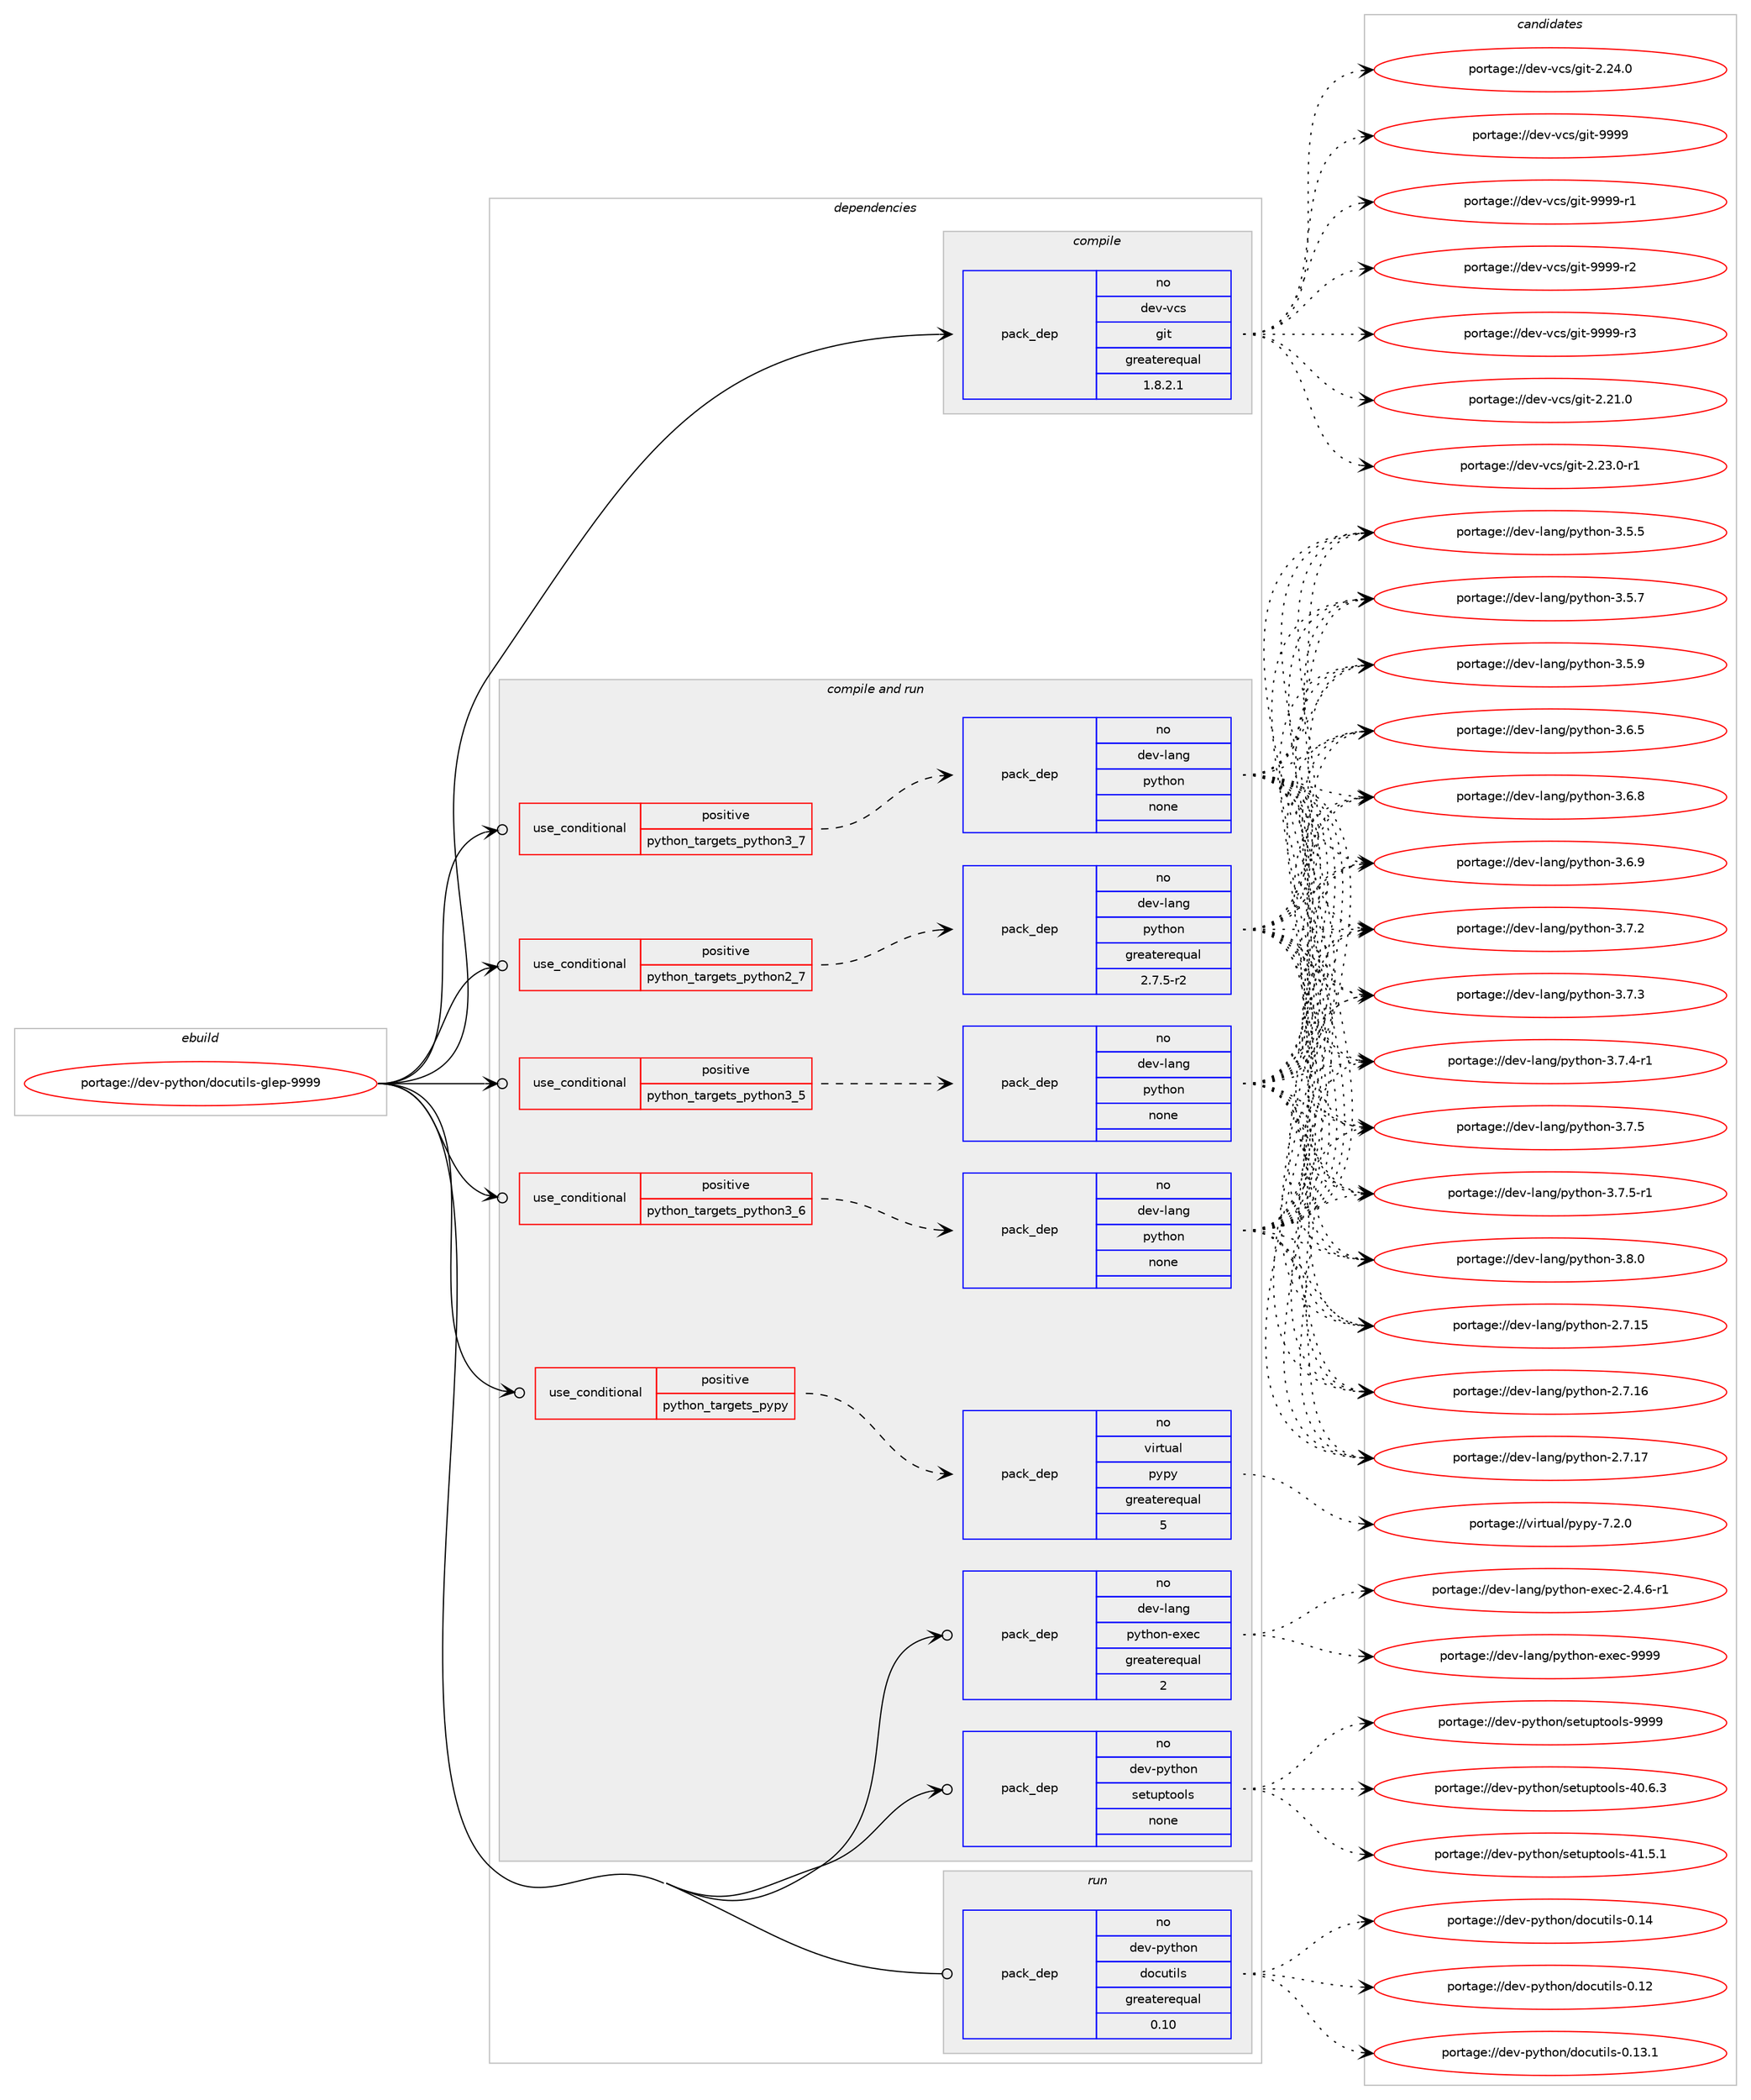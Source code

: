 digraph prolog {

# *************
# Graph options
# *************

newrank=true;
concentrate=true;
compound=true;
graph [rankdir=LR,fontname=Helvetica,fontsize=10,ranksep=1.5];#, ranksep=2.5, nodesep=0.2];
edge  [arrowhead=vee];
node  [fontname=Helvetica,fontsize=10];

# **********
# The ebuild
# **********

subgraph cluster_leftcol {
color=gray;
rank=same;
label=<<i>ebuild</i>>;
id [label="portage://dev-python/docutils-glep-9999", color=red, width=4, href="../dev-python/docutils-glep-9999.svg"];
}

# ****************
# The dependencies
# ****************

subgraph cluster_midcol {
color=gray;
label=<<i>dependencies</i>>;
subgraph cluster_compile {
fillcolor="#eeeeee";
style=filled;
label=<<i>compile</i>>;
subgraph pack106111 {
dependency137428 [label=<<TABLE BORDER="0" CELLBORDER="1" CELLSPACING="0" CELLPADDING="4" WIDTH="220"><TR><TD ROWSPAN="6" CELLPADDING="30">pack_dep</TD></TR><TR><TD WIDTH="110">no</TD></TR><TR><TD>dev-vcs</TD></TR><TR><TD>git</TD></TR><TR><TD>greaterequal</TD></TR><TR><TD>1.8.2.1</TD></TR></TABLE>>, shape=none, color=blue];
}
id:e -> dependency137428:w [weight=20,style="solid",arrowhead="vee"];
}
subgraph cluster_compileandrun {
fillcolor="#eeeeee";
style=filled;
label=<<i>compile and run</i>>;
subgraph cond28004 {
dependency137429 [label=<<TABLE BORDER="0" CELLBORDER="1" CELLSPACING="0" CELLPADDING="4"><TR><TD ROWSPAN="3" CELLPADDING="10">use_conditional</TD></TR><TR><TD>positive</TD></TR><TR><TD>python_targets_pypy</TD></TR></TABLE>>, shape=none, color=red];
subgraph pack106112 {
dependency137430 [label=<<TABLE BORDER="0" CELLBORDER="1" CELLSPACING="0" CELLPADDING="4" WIDTH="220"><TR><TD ROWSPAN="6" CELLPADDING="30">pack_dep</TD></TR><TR><TD WIDTH="110">no</TD></TR><TR><TD>virtual</TD></TR><TR><TD>pypy</TD></TR><TR><TD>greaterequal</TD></TR><TR><TD>5</TD></TR></TABLE>>, shape=none, color=blue];
}
dependency137429:e -> dependency137430:w [weight=20,style="dashed",arrowhead="vee"];
}
id:e -> dependency137429:w [weight=20,style="solid",arrowhead="odotvee"];
subgraph cond28005 {
dependency137431 [label=<<TABLE BORDER="0" CELLBORDER="1" CELLSPACING="0" CELLPADDING="4"><TR><TD ROWSPAN="3" CELLPADDING="10">use_conditional</TD></TR><TR><TD>positive</TD></TR><TR><TD>python_targets_python2_7</TD></TR></TABLE>>, shape=none, color=red];
subgraph pack106113 {
dependency137432 [label=<<TABLE BORDER="0" CELLBORDER="1" CELLSPACING="0" CELLPADDING="4" WIDTH="220"><TR><TD ROWSPAN="6" CELLPADDING="30">pack_dep</TD></TR><TR><TD WIDTH="110">no</TD></TR><TR><TD>dev-lang</TD></TR><TR><TD>python</TD></TR><TR><TD>greaterequal</TD></TR><TR><TD>2.7.5-r2</TD></TR></TABLE>>, shape=none, color=blue];
}
dependency137431:e -> dependency137432:w [weight=20,style="dashed",arrowhead="vee"];
}
id:e -> dependency137431:w [weight=20,style="solid",arrowhead="odotvee"];
subgraph cond28006 {
dependency137433 [label=<<TABLE BORDER="0" CELLBORDER="1" CELLSPACING="0" CELLPADDING="4"><TR><TD ROWSPAN="3" CELLPADDING="10">use_conditional</TD></TR><TR><TD>positive</TD></TR><TR><TD>python_targets_python3_5</TD></TR></TABLE>>, shape=none, color=red];
subgraph pack106114 {
dependency137434 [label=<<TABLE BORDER="0" CELLBORDER="1" CELLSPACING="0" CELLPADDING="4" WIDTH="220"><TR><TD ROWSPAN="6" CELLPADDING="30">pack_dep</TD></TR><TR><TD WIDTH="110">no</TD></TR><TR><TD>dev-lang</TD></TR><TR><TD>python</TD></TR><TR><TD>none</TD></TR><TR><TD></TD></TR></TABLE>>, shape=none, color=blue];
}
dependency137433:e -> dependency137434:w [weight=20,style="dashed",arrowhead="vee"];
}
id:e -> dependency137433:w [weight=20,style="solid",arrowhead="odotvee"];
subgraph cond28007 {
dependency137435 [label=<<TABLE BORDER="0" CELLBORDER="1" CELLSPACING="0" CELLPADDING="4"><TR><TD ROWSPAN="3" CELLPADDING="10">use_conditional</TD></TR><TR><TD>positive</TD></TR><TR><TD>python_targets_python3_6</TD></TR></TABLE>>, shape=none, color=red];
subgraph pack106115 {
dependency137436 [label=<<TABLE BORDER="0" CELLBORDER="1" CELLSPACING="0" CELLPADDING="4" WIDTH="220"><TR><TD ROWSPAN="6" CELLPADDING="30">pack_dep</TD></TR><TR><TD WIDTH="110">no</TD></TR><TR><TD>dev-lang</TD></TR><TR><TD>python</TD></TR><TR><TD>none</TD></TR><TR><TD></TD></TR></TABLE>>, shape=none, color=blue];
}
dependency137435:e -> dependency137436:w [weight=20,style="dashed",arrowhead="vee"];
}
id:e -> dependency137435:w [weight=20,style="solid",arrowhead="odotvee"];
subgraph cond28008 {
dependency137437 [label=<<TABLE BORDER="0" CELLBORDER="1" CELLSPACING="0" CELLPADDING="4"><TR><TD ROWSPAN="3" CELLPADDING="10">use_conditional</TD></TR><TR><TD>positive</TD></TR><TR><TD>python_targets_python3_7</TD></TR></TABLE>>, shape=none, color=red];
subgraph pack106116 {
dependency137438 [label=<<TABLE BORDER="0" CELLBORDER="1" CELLSPACING="0" CELLPADDING="4" WIDTH="220"><TR><TD ROWSPAN="6" CELLPADDING="30">pack_dep</TD></TR><TR><TD WIDTH="110">no</TD></TR><TR><TD>dev-lang</TD></TR><TR><TD>python</TD></TR><TR><TD>none</TD></TR><TR><TD></TD></TR></TABLE>>, shape=none, color=blue];
}
dependency137437:e -> dependency137438:w [weight=20,style="dashed",arrowhead="vee"];
}
id:e -> dependency137437:w [weight=20,style="solid",arrowhead="odotvee"];
subgraph pack106117 {
dependency137439 [label=<<TABLE BORDER="0" CELLBORDER="1" CELLSPACING="0" CELLPADDING="4" WIDTH="220"><TR><TD ROWSPAN="6" CELLPADDING="30">pack_dep</TD></TR><TR><TD WIDTH="110">no</TD></TR><TR><TD>dev-lang</TD></TR><TR><TD>python-exec</TD></TR><TR><TD>greaterequal</TD></TR><TR><TD>2</TD></TR></TABLE>>, shape=none, color=blue];
}
id:e -> dependency137439:w [weight=20,style="solid",arrowhead="odotvee"];
subgraph pack106118 {
dependency137440 [label=<<TABLE BORDER="0" CELLBORDER="1" CELLSPACING="0" CELLPADDING="4" WIDTH="220"><TR><TD ROWSPAN="6" CELLPADDING="30">pack_dep</TD></TR><TR><TD WIDTH="110">no</TD></TR><TR><TD>dev-python</TD></TR><TR><TD>setuptools</TD></TR><TR><TD>none</TD></TR><TR><TD></TD></TR></TABLE>>, shape=none, color=blue];
}
id:e -> dependency137440:w [weight=20,style="solid",arrowhead="odotvee"];
}
subgraph cluster_run {
fillcolor="#eeeeee";
style=filled;
label=<<i>run</i>>;
subgraph pack106119 {
dependency137441 [label=<<TABLE BORDER="0" CELLBORDER="1" CELLSPACING="0" CELLPADDING="4" WIDTH="220"><TR><TD ROWSPAN="6" CELLPADDING="30">pack_dep</TD></TR><TR><TD WIDTH="110">no</TD></TR><TR><TD>dev-python</TD></TR><TR><TD>docutils</TD></TR><TR><TD>greaterequal</TD></TR><TR><TD>0.10</TD></TR></TABLE>>, shape=none, color=blue];
}
id:e -> dependency137441:w [weight=20,style="solid",arrowhead="odot"];
}
}

# **************
# The candidates
# **************

subgraph cluster_choices {
rank=same;
color=gray;
label=<<i>candidates</i>>;

subgraph choice106111 {
color=black;
nodesep=1;
choiceportage10010111845118991154710310511645504650494648 [label="portage://dev-vcs/git-2.21.0", color=red, width=4,href="../dev-vcs/git-2.21.0.svg"];
choiceportage100101118451189911547103105116455046505146484511449 [label="portage://dev-vcs/git-2.23.0-r1", color=red, width=4,href="../dev-vcs/git-2.23.0-r1.svg"];
choiceportage10010111845118991154710310511645504650524648 [label="portage://dev-vcs/git-2.24.0", color=red, width=4,href="../dev-vcs/git-2.24.0.svg"];
choiceportage1001011184511899115471031051164557575757 [label="portage://dev-vcs/git-9999", color=red, width=4,href="../dev-vcs/git-9999.svg"];
choiceportage10010111845118991154710310511645575757574511449 [label="portage://dev-vcs/git-9999-r1", color=red, width=4,href="../dev-vcs/git-9999-r1.svg"];
choiceportage10010111845118991154710310511645575757574511450 [label="portage://dev-vcs/git-9999-r2", color=red, width=4,href="../dev-vcs/git-9999-r2.svg"];
choiceportage10010111845118991154710310511645575757574511451 [label="portage://dev-vcs/git-9999-r3", color=red, width=4,href="../dev-vcs/git-9999-r3.svg"];
dependency137428:e -> choiceportage10010111845118991154710310511645504650494648:w [style=dotted,weight="100"];
dependency137428:e -> choiceportage100101118451189911547103105116455046505146484511449:w [style=dotted,weight="100"];
dependency137428:e -> choiceportage10010111845118991154710310511645504650524648:w [style=dotted,weight="100"];
dependency137428:e -> choiceportage1001011184511899115471031051164557575757:w [style=dotted,weight="100"];
dependency137428:e -> choiceportage10010111845118991154710310511645575757574511449:w [style=dotted,weight="100"];
dependency137428:e -> choiceportage10010111845118991154710310511645575757574511450:w [style=dotted,weight="100"];
dependency137428:e -> choiceportage10010111845118991154710310511645575757574511451:w [style=dotted,weight="100"];
}
subgraph choice106112 {
color=black;
nodesep=1;
choiceportage1181051141161179710847112121112121455546504648 [label="portage://virtual/pypy-7.2.0", color=red, width=4,href="../virtual/pypy-7.2.0.svg"];
dependency137430:e -> choiceportage1181051141161179710847112121112121455546504648:w [style=dotted,weight="100"];
}
subgraph choice106113 {
color=black;
nodesep=1;
choiceportage10010111845108971101034711212111610411111045504655464953 [label="portage://dev-lang/python-2.7.15", color=red, width=4,href="../dev-lang/python-2.7.15.svg"];
choiceportage10010111845108971101034711212111610411111045504655464954 [label="portage://dev-lang/python-2.7.16", color=red, width=4,href="../dev-lang/python-2.7.16.svg"];
choiceportage10010111845108971101034711212111610411111045504655464955 [label="portage://dev-lang/python-2.7.17", color=red, width=4,href="../dev-lang/python-2.7.17.svg"];
choiceportage100101118451089711010347112121116104111110455146534653 [label="portage://dev-lang/python-3.5.5", color=red, width=4,href="../dev-lang/python-3.5.5.svg"];
choiceportage100101118451089711010347112121116104111110455146534655 [label="portage://dev-lang/python-3.5.7", color=red, width=4,href="../dev-lang/python-3.5.7.svg"];
choiceportage100101118451089711010347112121116104111110455146534657 [label="portage://dev-lang/python-3.5.9", color=red, width=4,href="../dev-lang/python-3.5.9.svg"];
choiceportage100101118451089711010347112121116104111110455146544653 [label="portage://dev-lang/python-3.6.5", color=red, width=4,href="../dev-lang/python-3.6.5.svg"];
choiceportage100101118451089711010347112121116104111110455146544656 [label="portage://dev-lang/python-3.6.8", color=red, width=4,href="../dev-lang/python-3.6.8.svg"];
choiceportage100101118451089711010347112121116104111110455146544657 [label="portage://dev-lang/python-3.6.9", color=red, width=4,href="../dev-lang/python-3.6.9.svg"];
choiceportage100101118451089711010347112121116104111110455146554650 [label="portage://dev-lang/python-3.7.2", color=red, width=4,href="../dev-lang/python-3.7.2.svg"];
choiceportage100101118451089711010347112121116104111110455146554651 [label="portage://dev-lang/python-3.7.3", color=red, width=4,href="../dev-lang/python-3.7.3.svg"];
choiceportage1001011184510897110103471121211161041111104551465546524511449 [label="portage://dev-lang/python-3.7.4-r1", color=red, width=4,href="../dev-lang/python-3.7.4-r1.svg"];
choiceportage100101118451089711010347112121116104111110455146554653 [label="portage://dev-lang/python-3.7.5", color=red, width=4,href="../dev-lang/python-3.7.5.svg"];
choiceportage1001011184510897110103471121211161041111104551465546534511449 [label="portage://dev-lang/python-3.7.5-r1", color=red, width=4,href="../dev-lang/python-3.7.5-r1.svg"];
choiceportage100101118451089711010347112121116104111110455146564648 [label="portage://dev-lang/python-3.8.0", color=red, width=4,href="../dev-lang/python-3.8.0.svg"];
dependency137432:e -> choiceportage10010111845108971101034711212111610411111045504655464953:w [style=dotted,weight="100"];
dependency137432:e -> choiceportage10010111845108971101034711212111610411111045504655464954:w [style=dotted,weight="100"];
dependency137432:e -> choiceportage10010111845108971101034711212111610411111045504655464955:w [style=dotted,weight="100"];
dependency137432:e -> choiceportage100101118451089711010347112121116104111110455146534653:w [style=dotted,weight="100"];
dependency137432:e -> choiceportage100101118451089711010347112121116104111110455146534655:w [style=dotted,weight="100"];
dependency137432:e -> choiceportage100101118451089711010347112121116104111110455146534657:w [style=dotted,weight="100"];
dependency137432:e -> choiceportage100101118451089711010347112121116104111110455146544653:w [style=dotted,weight="100"];
dependency137432:e -> choiceportage100101118451089711010347112121116104111110455146544656:w [style=dotted,weight="100"];
dependency137432:e -> choiceportage100101118451089711010347112121116104111110455146544657:w [style=dotted,weight="100"];
dependency137432:e -> choiceportage100101118451089711010347112121116104111110455146554650:w [style=dotted,weight="100"];
dependency137432:e -> choiceportage100101118451089711010347112121116104111110455146554651:w [style=dotted,weight="100"];
dependency137432:e -> choiceportage1001011184510897110103471121211161041111104551465546524511449:w [style=dotted,weight="100"];
dependency137432:e -> choiceportage100101118451089711010347112121116104111110455146554653:w [style=dotted,weight="100"];
dependency137432:e -> choiceportage1001011184510897110103471121211161041111104551465546534511449:w [style=dotted,weight="100"];
dependency137432:e -> choiceportage100101118451089711010347112121116104111110455146564648:w [style=dotted,weight="100"];
}
subgraph choice106114 {
color=black;
nodesep=1;
choiceportage10010111845108971101034711212111610411111045504655464953 [label="portage://dev-lang/python-2.7.15", color=red, width=4,href="../dev-lang/python-2.7.15.svg"];
choiceportage10010111845108971101034711212111610411111045504655464954 [label="portage://dev-lang/python-2.7.16", color=red, width=4,href="../dev-lang/python-2.7.16.svg"];
choiceportage10010111845108971101034711212111610411111045504655464955 [label="portage://dev-lang/python-2.7.17", color=red, width=4,href="../dev-lang/python-2.7.17.svg"];
choiceportage100101118451089711010347112121116104111110455146534653 [label="portage://dev-lang/python-3.5.5", color=red, width=4,href="../dev-lang/python-3.5.5.svg"];
choiceportage100101118451089711010347112121116104111110455146534655 [label="portage://dev-lang/python-3.5.7", color=red, width=4,href="../dev-lang/python-3.5.7.svg"];
choiceportage100101118451089711010347112121116104111110455146534657 [label="portage://dev-lang/python-3.5.9", color=red, width=4,href="../dev-lang/python-3.5.9.svg"];
choiceportage100101118451089711010347112121116104111110455146544653 [label="portage://dev-lang/python-3.6.5", color=red, width=4,href="../dev-lang/python-3.6.5.svg"];
choiceportage100101118451089711010347112121116104111110455146544656 [label="portage://dev-lang/python-3.6.8", color=red, width=4,href="../dev-lang/python-3.6.8.svg"];
choiceportage100101118451089711010347112121116104111110455146544657 [label="portage://dev-lang/python-3.6.9", color=red, width=4,href="../dev-lang/python-3.6.9.svg"];
choiceportage100101118451089711010347112121116104111110455146554650 [label="portage://dev-lang/python-3.7.2", color=red, width=4,href="../dev-lang/python-3.7.2.svg"];
choiceportage100101118451089711010347112121116104111110455146554651 [label="portage://dev-lang/python-3.7.3", color=red, width=4,href="../dev-lang/python-3.7.3.svg"];
choiceportage1001011184510897110103471121211161041111104551465546524511449 [label="portage://dev-lang/python-3.7.4-r1", color=red, width=4,href="../dev-lang/python-3.7.4-r1.svg"];
choiceportage100101118451089711010347112121116104111110455146554653 [label="portage://dev-lang/python-3.7.5", color=red, width=4,href="../dev-lang/python-3.7.5.svg"];
choiceportage1001011184510897110103471121211161041111104551465546534511449 [label="portage://dev-lang/python-3.7.5-r1", color=red, width=4,href="../dev-lang/python-3.7.5-r1.svg"];
choiceportage100101118451089711010347112121116104111110455146564648 [label="portage://dev-lang/python-3.8.0", color=red, width=4,href="../dev-lang/python-3.8.0.svg"];
dependency137434:e -> choiceportage10010111845108971101034711212111610411111045504655464953:w [style=dotted,weight="100"];
dependency137434:e -> choiceportage10010111845108971101034711212111610411111045504655464954:w [style=dotted,weight="100"];
dependency137434:e -> choiceportage10010111845108971101034711212111610411111045504655464955:w [style=dotted,weight="100"];
dependency137434:e -> choiceportage100101118451089711010347112121116104111110455146534653:w [style=dotted,weight="100"];
dependency137434:e -> choiceportage100101118451089711010347112121116104111110455146534655:w [style=dotted,weight="100"];
dependency137434:e -> choiceportage100101118451089711010347112121116104111110455146534657:w [style=dotted,weight="100"];
dependency137434:e -> choiceportage100101118451089711010347112121116104111110455146544653:w [style=dotted,weight="100"];
dependency137434:e -> choiceportage100101118451089711010347112121116104111110455146544656:w [style=dotted,weight="100"];
dependency137434:e -> choiceportage100101118451089711010347112121116104111110455146544657:w [style=dotted,weight="100"];
dependency137434:e -> choiceportage100101118451089711010347112121116104111110455146554650:w [style=dotted,weight="100"];
dependency137434:e -> choiceportage100101118451089711010347112121116104111110455146554651:w [style=dotted,weight="100"];
dependency137434:e -> choiceportage1001011184510897110103471121211161041111104551465546524511449:w [style=dotted,weight="100"];
dependency137434:e -> choiceportage100101118451089711010347112121116104111110455146554653:w [style=dotted,weight="100"];
dependency137434:e -> choiceportage1001011184510897110103471121211161041111104551465546534511449:w [style=dotted,weight="100"];
dependency137434:e -> choiceportage100101118451089711010347112121116104111110455146564648:w [style=dotted,weight="100"];
}
subgraph choice106115 {
color=black;
nodesep=1;
choiceportage10010111845108971101034711212111610411111045504655464953 [label="portage://dev-lang/python-2.7.15", color=red, width=4,href="../dev-lang/python-2.7.15.svg"];
choiceportage10010111845108971101034711212111610411111045504655464954 [label="portage://dev-lang/python-2.7.16", color=red, width=4,href="../dev-lang/python-2.7.16.svg"];
choiceportage10010111845108971101034711212111610411111045504655464955 [label="portage://dev-lang/python-2.7.17", color=red, width=4,href="../dev-lang/python-2.7.17.svg"];
choiceportage100101118451089711010347112121116104111110455146534653 [label="portage://dev-lang/python-3.5.5", color=red, width=4,href="../dev-lang/python-3.5.5.svg"];
choiceportage100101118451089711010347112121116104111110455146534655 [label="portage://dev-lang/python-3.5.7", color=red, width=4,href="../dev-lang/python-3.5.7.svg"];
choiceportage100101118451089711010347112121116104111110455146534657 [label="portage://dev-lang/python-3.5.9", color=red, width=4,href="../dev-lang/python-3.5.9.svg"];
choiceportage100101118451089711010347112121116104111110455146544653 [label="portage://dev-lang/python-3.6.5", color=red, width=4,href="../dev-lang/python-3.6.5.svg"];
choiceportage100101118451089711010347112121116104111110455146544656 [label="portage://dev-lang/python-3.6.8", color=red, width=4,href="../dev-lang/python-3.6.8.svg"];
choiceportage100101118451089711010347112121116104111110455146544657 [label="portage://dev-lang/python-3.6.9", color=red, width=4,href="../dev-lang/python-3.6.9.svg"];
choiceportage100101118451089711010347112121116104111110455146554650 [label="portage://dev-lang/python-3.7.2", color=red, width=4,href="../dev-lang/python-3.7.2.svg"];
choiceportage100101118451089711010347112121116104111110455146554651 [label="portage://dev-lang/python-3.7.3", color=red, width=4,href="../dev-lang/python-3.7.3.svg"];
choiceportage1001011184510897110103471121211161041111104551465546524511449 [label="portage://dev-lang/python-3.7.4-r1", color=red, width=4,href="../dev-lang/python-3.7.4-r1.svg"];
choiceportage100101118451089711010347112121116104111110455146554653 [label="portage://dev-lang/python-3.7.5", color=red, width=4,href="../dev-lang/python-3.7.5.svg"];
choiceportage1001011184510897110103471121211161041111104551465546534511449 [label="portage://dev-lang/python-3.7.5-r1", color=red, width=4,href="../dev-lang/python-3.7.5-r1.svg"];
choiceportage100101118451089711010347112121116104111110455146564648 [label="portage://dev-lang/python-3.8.0", color=red, width=4,href="../dev-lang/python-3.8.0.svg"];
dependency137436:e -> choiceportage10010111845108971101034711212111610411111045504655464953:w [style=dotted,weight="100"];
dependency137436:e -> choiceportage10010111845108971101034711212111610411111045504655464954:w [style=dotted,weight="100"];
dependency137436:e -> choiceportage10010111845108971101034711212111610411111045504655464955:w [style=dotted,weight="100"];
dependency137436:e -> choiceportage100101118451089711010347112121116104111110455146534653:w [style=dotted,weight="100"];
dependency137436:e -> choiceportage100101118451089711010347112121116104111110455146534655:w [style=dotted,weight="100"];
dependency137436:e -> choiceportage100101118451089711010347112121116104111110455146534657:w [style=dotted,weight="100"];
dependency137436:e -> choiceportage100101118451089711010347112121116104111110455146544653:w [style=dotted,weight="100"];
dependency137436:e -> choiceportage100101118451089711010347112121116104111110455146544656:w [style=dotted,weight="100"];
dependency137436:e -> choiceportage100101118451089711010347112121116104111110455146544657:w [style=dotted,weight="100"];
dependency137436:e -> choiceportage100101118451089711010347112121116104111110455146554650:w [style=dotted,weight="100"];
dependency137436:e -> choiceportage100101118451089711010347112121116104111110455146554651:w [style=dotted,weight="100"];
dependency137436:e -> choiceportage1001011184510897110103471121211161041111104551465546524511449:w [style=dotted,weight="100"];
dependency137436:e -> choiceportage100101118451089711010347112121116104111110455146554653:w [style=dotted,weight="100"];
dependency137436:e -> choiceportage1001011184510897110103471121211161041111104551465546534511449:w [style=dotted,weight="100"];
dependency137436:e -> choiceportage100101118451089711010347112121116104111110455146564648:w [style=dotted,weight="100"];
}
subgraph choice106116 {
color=black;
nodesep=1;
choiceportage10010111845108971101034711212111610411111045504655464953 [label="portage://dev-lang/python-2.7.15", color=red, width=4,href="../dev-lang/python-2.7.15.svg"];
choiceportage10010111845108971101034711212111610411111045504655464954 [label="portage://dev-lang/python-2.7.16", color=red, width=4,href="../dev-lang/python-2.7.16.svg"];
choiceportage10010111845108971101034711212111610411111045504655464955 [label="portage://dev-lang/python-2.7.17", color=red, width=4,href="../dev-lang/python-2.7.17.svg"];
choiceportage100101118451089711010347112121116104111110455146534653 [label="portage://dev-lang/python-3.5.5", color=red, width=4,href="../dev-lang/python-3.5.5.svg"];
choiceportage100101118451089711010347112121116104111110455146534655 [label="portage://dev-lang/python-3.5.7", color=red, width=4,href="../dev-lang/python-3.5.7.svg"];
choiceportage100101118451089711010347112121116104111110455146534657 [label="portage://dev-lang/python-3.5.9", color=red, width=4,href="../dev-lang/python-3.5.9.svg"];
choiceportage100101118451089711010347112121116104111110455146544653 [label="portage://dev-lang/python-3.6.5", color=red, width=4,href="../dev-lang/python-3.6.5.svg"];
choiceportage100101118451089711010347112121116104111110455146544656 [label="portage://dev-lang/python-3.6.8", color=red, width=4,href="../dev-lang/python-3.6.8.svg"];
choiceportage100101118451089711010347112121116104111110455146544657 [label="portage://dev-lang/python-3.6.9", color=red, width=4,href="../dev-lang/python-3.6.9.svg"];
choiceportage100101118451089711010347112121116104111110455146554650 [label="portage://dev-lang/python-3.7.2", color=red, width=4,href="../dev-lang/python-3.7.2.svg"];
choiceportage100101118451089711010347112121116104111110455146554651 [label="portage://dev-lang/python-3.7.3", color=red, width=4,href="../dev-lang/python-3.7.3.svg"];
choiceportage1001011184510897110103471121211161041111104551465546524511449 [label="portage://dev-lang/python-3.7.4-r1", color=red, width=4,href="../dev-lang/python-3.7.4-r1.svg"];
choiceportage100101118451089711010347112121116104111110455146554653 [label="portage://dev-lang/python-3.7.5", color=red, width=4,href="../dev-lang/python-3.7.5.svg"];
choiceportage1001011184510897110103471121211161041111104551465546534511449 [label="portage://dev-lang/python-3.7.5-r1", color=red, width=4,href="../dev-lang/python-3.7.5-r1.svg"];
choiceportage100101118451089711010347112121116104111110455146564648 [label="portage://dev-lang/python-3.8.0", color=red, width=4,href="../dev-lang/python-3.8.0.svg"];
dependency137438:e -> choiceportage10010111845108971101034711212111610411111045504655464953:w [style=dotted,weight="100"];
dependency137438:e -> choiceportage10010111845108971101034711212111610411111045504655464954:w [style=dotted,weight="100"];
dependency137438:e -> choiceportage10010111845108971101034711212111610411111045504655464955:w [style=dotted,weight="100"];
dependency137438:e -> choiceportage100101118451089711010347112121116104111110455146534653:w [style=dotted,weight="100"];
dependency137438:e -> choiceportage100101118451089711010347112121116104111110455146534655:w [style=dotted,weight="100"];
dependency137438:e -> choiceportage100101118451089711010347112121116104111110455146534657:w [style=dotted,weight="100"];
dependency137438:e -> choiceportage100101118451089711010347112121116104111110455146544653:w [style=dotted,weight="100"];
dependency137438:e -> choiceportage100101118451089711010347112121116104111110455146544656:w [style=dotted,weight="100"];
dependency137438:e -> choiceportage100101118451089711010347112121116104111110455146544657:w [style=dotted,weight="100"];
dependency137438:e -> choiceportage100101118451089711010347112121116104111110455146554650:w [style=dotted,weight="100"];
dependency137438:e -> choiceportage100101118451089711010347112121116104111110455146554651:w [style=dotted,weight="100"];
dependency137438:e -> choiceportage1001011184510897110103471121211161041111104551465546524511449:w [style=dotted,weight="100"];
dependency137438:e -> choiceportage100101118451089711010347112121116104111110455146554653:w [style=dotted,weight="100"];
dependency137438:e -> choiceportage1001011184510897110103471121211161041111104551465546534511449:w [style=dotted,weight="100"];
dependency137438:e -> choiceportage100101118451089711010347112121116104111110455146564648:w [style=dotted,weight="100"];
}
subgraph choice106117 {
color=black;
nodesep=1;
choiceportage10010111845108971101034711212111610411111045101120101994550465246544511449 [label="portage://dev-lang/python-exec-2.4.6-r1", color=red, width=4,href="../dev-lang/python-exec-2.4.6-r1.svg"];
choiceportage10010111845108971101034711212111610411111045101120101994557575757 [label="portage://dev-lang/python-exec-9999", color=red, width=4,href="../dev-lang/python-exec-9999.svg"];
dependency137439:e -> choiceportage10010111845108971101034711212111610411111045101120101994550465246544511449:w [style=dotted,weight="100"];
dependency137439:e -> choiceportage10010111845108971101034711212111610411111045101120101994557575757:w [style=dotted,weight="100"];
}
subgraph choice106118 {
color=black;
nodesep=1;
choiceportage100101118451121211161041111104711510111611711211611111110811545524846544651 [label="portage://dev-python/setuptools-40.6.3", color=red, width=4,href="../dev-python/setuptools-40.6.3.svg"];
choiceportage100101118451121211161041111104711510111611711211611111110811545524946534649 [label="portage://dev-python/setuptools-41.5.1", color=red, width=4,href="../dev-python/setuptools-41.5.1.svg"];
choiceportage10010111845112121116104111110471151011161171121161111111081154557575757 [label="portage://dev-python/setuptools-9999", color=red, width=4,href="../dev-python/setuptools-9999.svg"];
dependency137440:e -> choiceportage100101118451121211161041111104711510111611711211611111110811545524846544651:w [style=dotted,weight="100"];
dependency137440:e -> choiceportage100101118451121211161041111104711510111611711211611111110811545524946534649:w [style=dotted,weight="100"];
dependency137440:e -> choiceportage10010111845112121116104111110471151011161171121161111111081154557575757:w [style=dotted,weight="100"];
}
subgraph choice106119 {
color=black;
nodesep=1;
choiceportage1001011184511212111610411111047100111991171161051081154548464950 [label="portage://dev-python/docutils-0.12", color=red, width=4,href="../dev-python/docutils-0.12.svg"];
choiceportage10010111845112121116104111110471001119911711610510811545484649514649 [label="portage://dev-python/docutils-0.13.1", color=red, width=4,href="../dev-python/docutils-0.13.1.svg"];
choiceportage1001011184511212111610411111047100111991171161051081154548464952 [label="portage://dev-python/docutils-0.14", color=red, width=4,href="../dev-python/docutils-0.14.svg"];
dependency137441:e -> choiceportage1001011184511212111610411111047100111991171161051081154548464950:w [style=dotted,weight="100"];
dependency137441:e -> choiceportage10010111845112121116104111110471001119911711610510811545484649514649:w [style=dotted,weight="100"];
dependency137441:e -> choiceportage1001011184511212111610411111047100111991171161051081154548464952:w [style=dotted,weight="100"];
}
}

}
